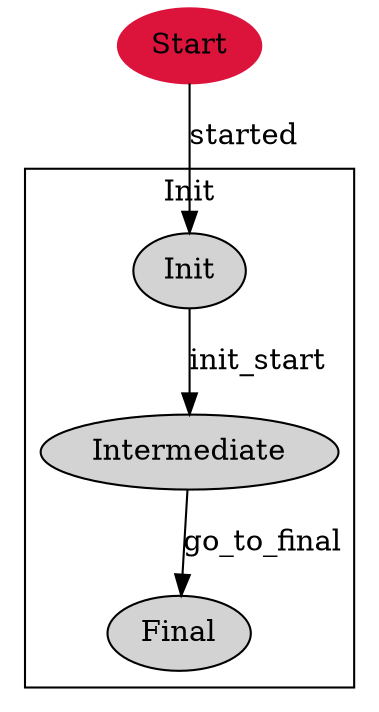 digraph state_machine_graph {
dpi = "192";
 node [style=filled];
0[label="Start",color = "crimson", group = 1];
1[label="Init", group = 1];
2[label="Intermediate"];
3[label="Final", group = 1];
subgraph cluster_0{
label = "Start";
group = 1;
}
0->1 [label="started"];
subgraph cluster_1{
label = "Init";
group = 1;
2->3 [label="go_to_final"];
1->2 [label="init_start"];
}
subgraph cluster_3{
label = "Final";
group = 1;
}
}
